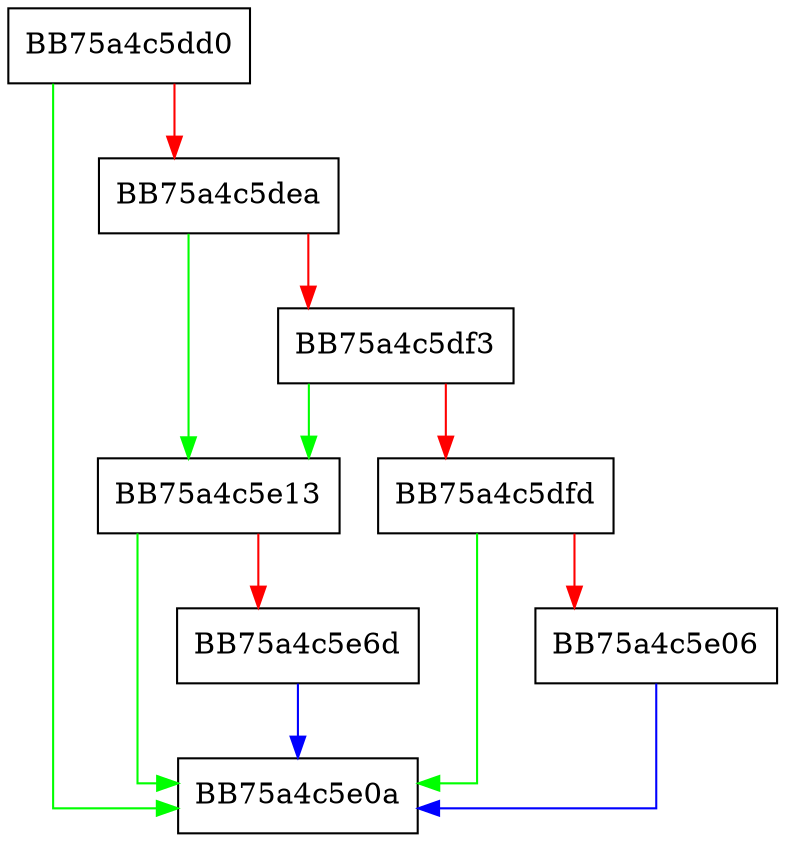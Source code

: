 digraph do_toupper {
  node [shape="box"];
  graph [splines=ortho];
  BB75a4c5dd0 -> BB75a4c5e0a [color="green"];
  BB75a4c5dd0 -> BB75a4c5dea [color="red"];
  BB75a4c5dea -> BB75a4c5e13 [color="green"];
  BB75a4c5dea -> BB75a4c5df3 [color="red"];
  BB75a4c5df3 -> BB75a4c5e13 [color="green"];
  BB75a4c5df3 -> BB75a4c5dfd [color="red"];
  BB75a4c5dfd -> BB75a4c5e0a [color="green"];
  BB75a4c5dfd -> BB75a4c5e06 [color="red"];
  BB75a4c5e06 -> BB75a4c5e0a [color="blue"];
  BB75a4c5e13 -> BB75a4c5e0a [color="green"];
  BB75a4c5e13 -> BB75a4c5e6d [color="red"];
  BB75a4c5e6d -> BB75a4c5e0a [color="blue"];
}